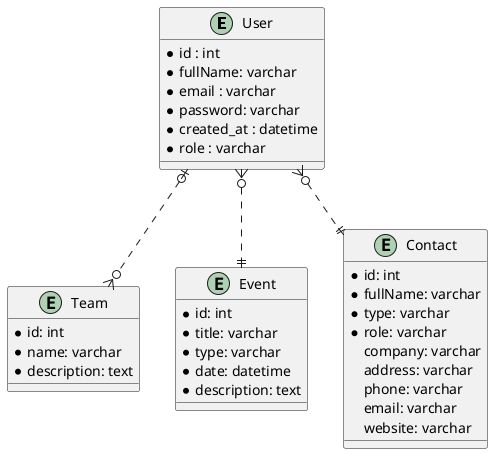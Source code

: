 @startuml Entities

'Tables

'Utilisateurs

entity User {
    *id : int
    *fullName: varchar
    *email : varchar
    *password: varchar
    *created_at : datetime
    *role : varchar
}

'Equipes

entity Team {
    *id: int
    *name: varchar
    *description: text
}

'Evenements

entity Event {
    *id: int
    *title: varchar
    *type: varchar 
    *date: datetime
    *description: text
}

'Contacts

entity Contact {
    *id: int
    *fullName: varchar
    *type: varchar
    *role: varchar
    company: varchar
    address: varchar
    phone: varchar
    email: varchar
    website: varchar
}

'Relations

'Un utilisateur peut appartenir à une seule équipe (0,1)
'Une équipe peut regrouper un ensemble d'utilisateurs (0,n)

User |o..o{ Team

'Un utilisateur peut avoir plusieurs événements (0,n)
'Un événement appartient à un seul utilisateur (1,1)

User }o..|| Event

'Un utilisateur peut avoir plusieurs contacts (0,n)
'Un contact appartient à un seul utilisateur (1,1)

User }o..|| Contact
@enduml
